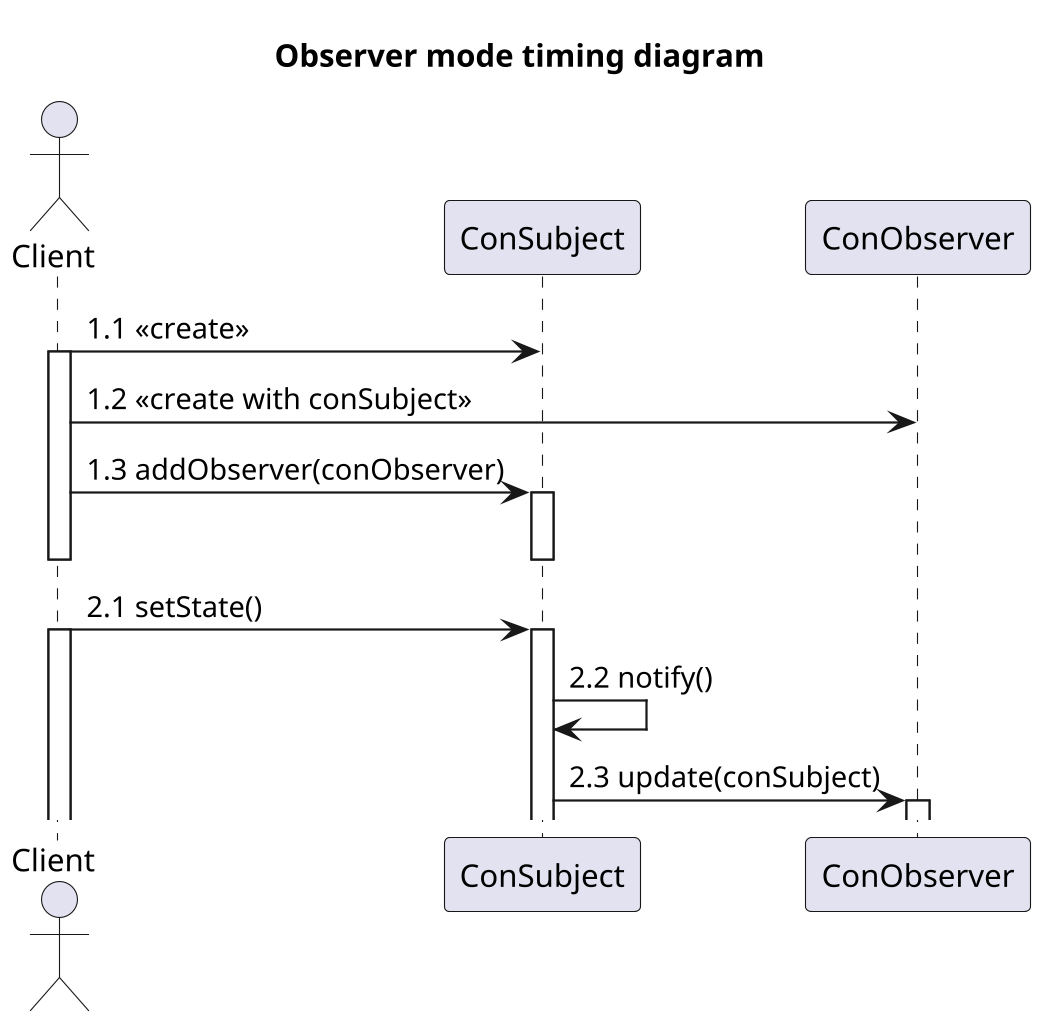 @startuml
scale 1024 height
title Observer mode timing diagram

actor Client
participant ConSubject
participant ConObserver

Client -> ConSubject: 1.1 <<create>>
activate Client
Client -> ConObserver: 1.2 <<create with conSubject>>
Client -> ConSubject: 1.3 addObserver(conObserver)
activate ConSubject
deactivate ConSubject
deactivate Client
Client -> ConSubject: 2.1 setState()
activate Client
activate ConSubject
ConSubject -> ConSubject: 2.2 notify()
ConSubject -> ConObserver: 2.3 update(conSubject)
activate ConObserver
@enduml